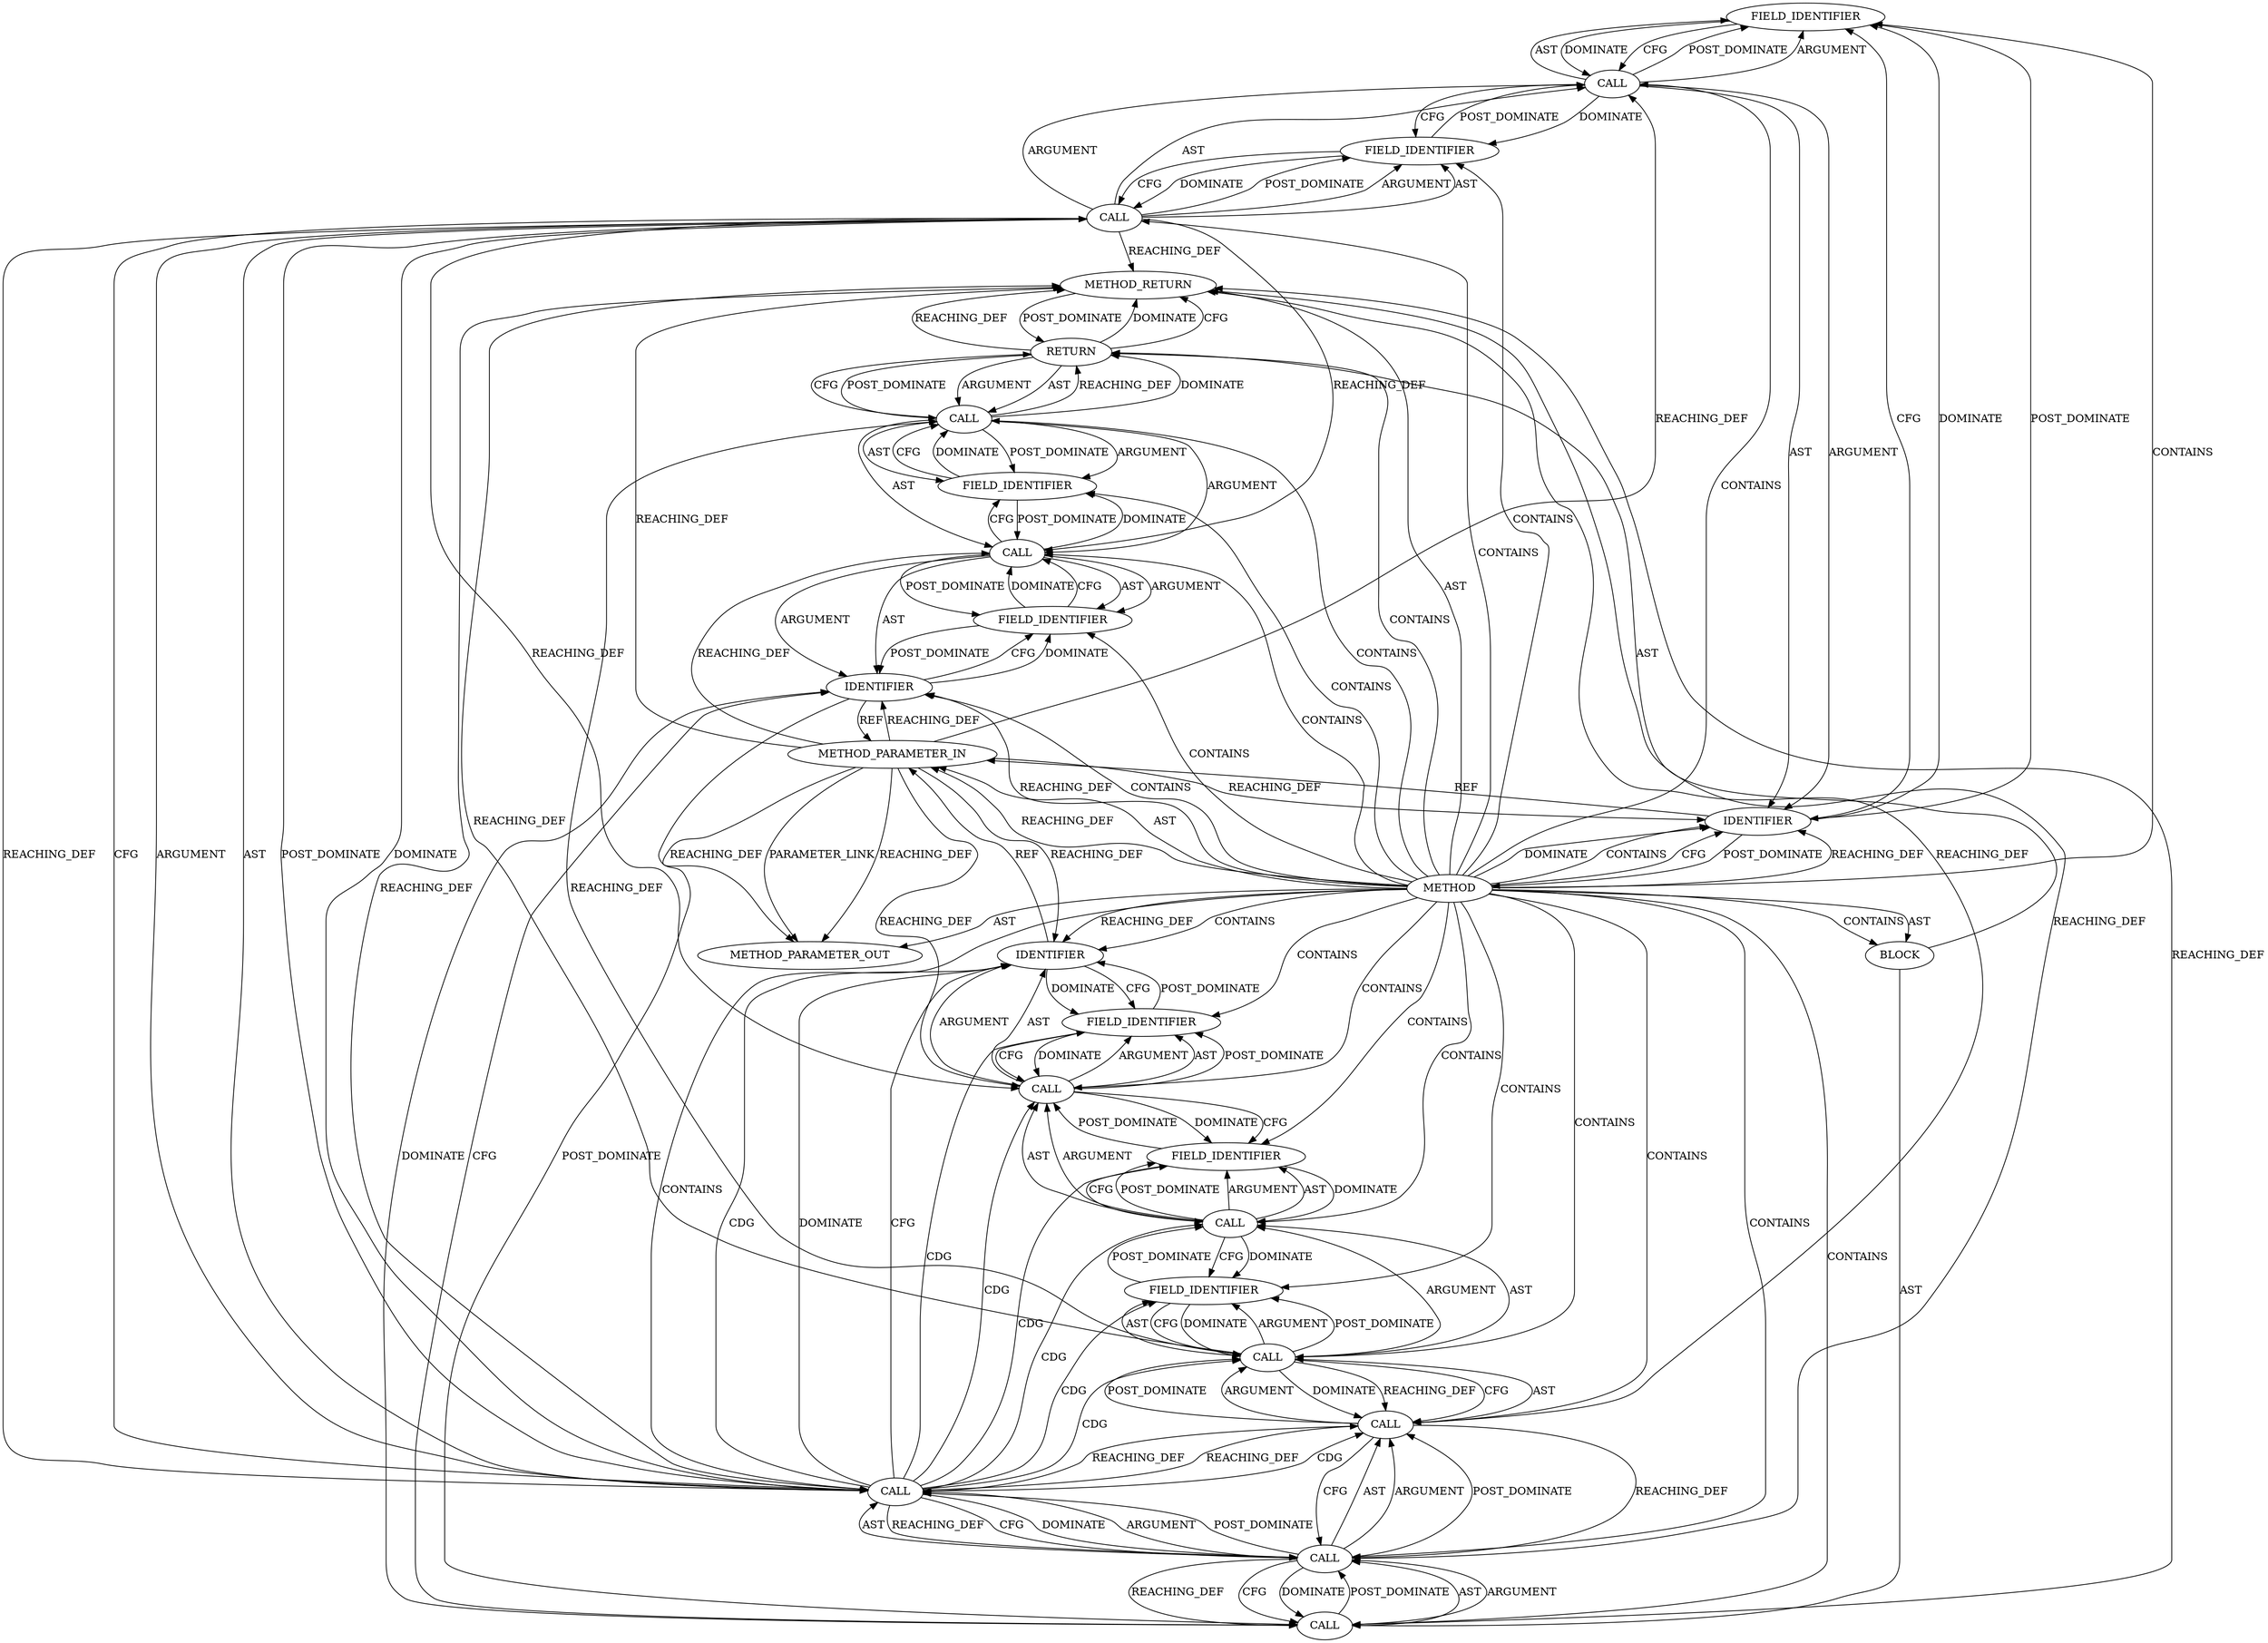digraph {
  442 [label=FIELD_IDENTIFIER ORDER=2 ARGUMENT_INDEX=2 CODE="strp" COLUMN_NUMBER=26 LINE_NUMBER=212 CANONICAL_NAME="strp"]
  453 [label=CALL ORDER=1 ARGUMENT_INDEX=-1 CODE="ctx->strp.anchor" COLUMN_NUMBER=9 METHOD_FULL_NAME="<operator>.fieldAccess" LINE_NUMBER=213 TYPE_FULL_NAME="<empty>" DISPATCH_TYPE="STATIC_DISPATCH" SIGNATURE="" NAME="<operator>.fieldAccess"]
  439 [label=CALL ORDER=1 ARGUMENT_INDEX=1 CODE="ctx->strp.msg_ready" COLUMN_NUMBER=26 METHOD_FULL_NAME="<operator>.fieldAccess" LINE_NUMBER=212 TYPE_FULL_NAME="<empty>" DISPATCH_TYPE="STATIC_DISPATCH" SIGNATURE="" NAME="<operator>.fieldAccess"]
  444 [label=CALL ORDER=2 ARGUMENT_INDEX=2 CODE="!ctx->strp.anchor->len" COLUMN_NUMBER=49 METHOD_FULL_NAME="<operator>.logicalNot" LINE_NUMBER=212 TYPE_FULL_NAME="<empty>" DISPATCH_TYPE="STATIC_DISPATCH" SIGNATURE="" NAME="<operator>.logicalNot"]
  440 [label=CALL ORDER=1 ARGUMENT_INDEX=1 CODE="ctx->strp" COLUMN_NUMBER=26 METHOD_FULL_NAME="<operator>.indirectFieldAccess" LINE_NUMBER=212 TYPE_FULL_NAME="<empty>" DISPATCH_TYPE="STATIC_DISPATCH" SIGNATURE="" NAME="<operator>.indirectFieldAccess"]
  446 [label=CALL ORDER=1 ARGUMENT_INDEX=1 CODE="ctx->strp.anchor" COLUMN_NUMBER=50 METHOD_FULL_NAME="<operator>.fieldAccess" LINE_NUMBER=212 TYPE_FULL_NAME="<empty>" DISPATCH_TYPE="STATIC_DISPATCH" SIGNATURE="" NAME="<operator>.fieldAccess"]
  445 [label=CALL ORDER=1 ARGUMENT_INDEX=1 CODE="ctx->strp.anchor->len" COLUMN_NUMBER=50 METHOD_FULL_NAME="<operator>.indirectFieldAccess" LINE_NUMBER=212 TYPE_FULL_NAME="<empty>" DISPATCH_TYPE="STATIC_DISPATCH" SIGNATURE="" NAME="<operator>.indirectFieldAccess"]
  450 [label=FIELD_IDENTIFIER ORDER=2 ARGUMENT_INDEX=2 CODE="anchor" COLUMN_NUMBER=50 LINE_NUMBER=212 CANONICAL_NAME="anchor"]
  457 [label=FIELD_IDENTIFIER ORDER=2 ARGUMENT_INDEX=2 CODE="anchor" COLUMN_NUMBER=9 LINE_NUMBER=213 CANONICAL_NAME="anchor"]
  434 [label=METHOD_PARAMETER_IN ORDER=1 CODE="struct tls_sw_context_rx *ctx" IS_VARIADIC=false COLUMN_NUMBER=44 LINE_NUMBER=210 TYPE_FULL_NAME="tls_sw_context_rx*" EVALUATION_STRATEGY="BY_VALUE" INDEX=1 NAME="ctx"]
  437 [label=CALL ORDER=1 ARGUMENT_INDEX=1 CODE="!ctx->strp.msg_ready || !ctx->strp.anchor->len" COLUMN_NUMBER=25 METHOD_FULL_NAME="<operator>.logicalOr" LINE_NUMBER=212 TYPE_FULL_NAME="<empty>" DISPATCH_TYPE="STATIC_DISPATCH" SIGNATURE="" NAME="<operator>.logicalOr"]
  448 [label=IDENTIFIER ORDER=1 ARGUMENT_INDEX=1 CODE="ctx" COLUMN_NUMBER=50 LINE_NUMBER=212 TYPE_FULL_NAME="tls_sw_context_rx*" NAME="ctx"]
  438 [label=CALL ORDER=1 ARGUMENT_INDEX=1 CODE="!ctx->strp.msg_ready" COLUMN_NUMBER=25 METHOD_FULL_NAME="<operator>.logicalNot" LINE_NUMBER=212 TYPE_FULL_NAME="<empty>" DISPATCH_TYPE="STATIC_DISPATCH" SIGNATURE="" NAME="<operator>.logicalNot"]
  454 [label=CALL ORDER=1 ARGUMENT_INDEX=1 CODE="ctx->strp" COLUMN_NUMBER=9 METHOD_FULL_NAME="<operator>.indirectFieldAccess" LINE_NUMBER=213 TYPE_FULL_NAME="<empty>" DISPATCH_TYPE="STATIC_DISPATCH" SIGNATURE="" NAME="<operator>.indirectFieldAccess"]
  447 [label=CALL ORDER=1 ARGUMENT_INDEX=1 CODE="ctx->strp" COLUMN_NUMBER=50 METHOD_FULL_NAME="<operator>.indirectFieldAccess" LINE_NUMBER=212 TYPE_FULL_NAME="<empty>" DISPATCH_TYPE="STATIC_DISPATCH" SIGNATURE="" NAME="<operator>.indirectFieldAccess"]
  436 [label=CALL ORDER=1 ARGUMENT_INDEX=-1 CODE="DEBUG_NET_WARN_ON_ONCE(!ctx->strp.msg_ready || !ctx->strp.anchor->len)" COLUMN_NUMBER=2 METHOD_FULL_NAME="DEBUG_NET_WARN_ON_ONCE" LINE_NUMBER=212 TYPE_FULL_NAME="<empty>" DISPATCH_TYPE="STATIC_DISPATCH" SIGNATURE="" NAME="DEBUG_NET_WARN_ON_ONCE"]
  458 [label=METHOD_RETURN ORDER=3 CODE="RET" COLUMN_NUMBER=1 LINE_NUMBER=210 TYPE_FULL_NAME="struct sk_buff" EVALUATION_STRATEGY="BY_VALUE"]
  441 [label=IDENTIFIER ORDER=1 ARGUMENT_INDEX=1 CODE="ctx" COLUMN_NUMBER=26 LINE_NUMBER=212 TYPE_FULL_NAME="tls_sw_context_rx*" NAME="ctx"]
  455 [label=IDENTIFIER ORDER=1 ARGUMENT_INDEX=1 CODE="ctx" COLUMN_NUMBER=9 LINE_NUMBER=213 TYPE_FULL_NAME="tls_sw_context_rx*" NAME="ctx"]
  451 [label=FIELD_IDENTIFIER ORDER=2 ARGUMENT_INDEX=2 CODE="len" COLUMN_NUMBER=50 LINE_NUMBER=212 CANONICAL_NAME="len"]
  449 [label=FIELD_IDENTIFIER ORDER=2 ARGUMENT_INDEX=2 CODE="strp" COLUMN_NUMBER=50 LINE_NUMBER=212 CANONICAL_NAME="strp"]
  456 [label=FIELD_IDENTIFIER ORDER=2 ARGUMENT_INDEX=2 CODE="strp" COLUMN_NUMBER=9 LINE_NUMBER=213 CANONICAL_NAME="strp"]
  452 [label=RETURN ORDER=2 ARGUMENT_INDEX=-1 CODE="return ctx->strp.anchor;" COLUMN_NUMBER=2 LINE_NUMBER=213]
  433 [label=METHOD COLUMN_NUMBER=1 LINE_NUMBER=210 COLUMN_NUMBER_END=1 IS_EXTERNAL=false SIGNATURE="struct sk_buff tls_strp_msg (tls_sw_context_rx*)" NAME="tls_strp_msg" AST_PARENT_TYPE="TYPE_DECL" AST_PARENT_FULL_NAME="tls.h:<global>" ORDER=60 CODE="static inline struct sk_buff *tls_strp_msg(struct tls_sw_context_rx *ctx)
{
	DEBUG_NET_WARN_ON_ONCE(!ctx->strp.msg_ready || !ctx->strp.anchor->len);
	return ctx->strp.anchor;
}" FULL_NAME="tls_strp_msg" LINE_NUMBER_END=214 FILENAME="tls.h"]
  435 [label=BLOCK ORDER=2 ARGUMENT_INDEX=-1 CODE="{
	DEBUG_NET_WARN_ON_ONCE(!ctx->strp.msg_ready || !ctx->strp.anchor->len);
	return ctx->strp.anchor;
}" COLUMN_NUMBER=1 LINE_NUMBER=211 TYPE_FULL_NAME="void"]
  443 [label=FIELD_IDENTIFIER ORDER=2 ARGUMENT_INDEX=2 CODE="msg_ready" COLUMN_NUMBER=26 LINE_NUMBER=212 CANONICAL_NAME="msg_ready"]
  21232 [label=METHOD_PARAMETER_OUT ORDER=1 CODE="struct tls_sw_context_rx *ctx" IS_VARIADIC=false COLUMN_NUMBER=44 LINE_NUMBER=210 TYPE_FULL_NAME="tls_sw_context_rx*" EVALUATION_STRATEGY="BY_VALUE" INDEX=1 NAME="ctx"]
  437 -> 438 [label=ARGUMENT ]
  445 -> 444 [label=DOMINATE ]
  433 -> 455 [label=REACHING_DEF VARIABLE=""]
  436 -> 455 [label=DOMINATE ]
  446 -> 450 [label=POST_DOMINATE ]
  437 -> 444 [label=AST ]
  434 -> 458 [label=REACHING_DEF VARIABLE="ctx"]
  433 -> 439 [label=CONTAINS ]
  437 -> 444 [label=ARGUMENT ]
  433 -> 455 [label=CONTAINS ]
  448 -> 449 [label=DOMINATE ]
  435 -> 436 [label=AST ]
  433 -> 434 [label=AST ]
  433 -> 441 [label=REACHING_DEF VARIABLE=""]
  437 -> 436 [label=REACHING_DEF VARIABLE="!ctx->strp.msg_ready || !ctx->strp.anchor->len"]
  433 -> 450 [label=CONTAINS ]
  440 -> 442 [label=POST_DOMINATE ]
  441 -> 442 [label=CFG ]
  455 -> 456 [label=CFG ]
  444 -> 437 [label=REACHING_DEF VARIABLE="!ctx->strp.anchor->len"]
  439 -> 443 [label=POST_DOMINATE ]
  434 -> 441 [label=REACHING_DEF VARIABLE="ctx"]
  437 -> 438 [label=POST_DOMINATE ]
  445 -> 451 [label=ARGUMENT ]
  433 -> 441 [label=DOMINATE ]
  454 -> 455 [label=ARGUMENT ]
  438 -> 445 [label=CDG ]
  444 -> 445 [label=AST ]
  433 -> 446 [label=CONTAINS ]
  436 -> 437 [label=POST_DOMINATE ]
  456 -> 454 [label=DOMINATE ]
  433 -> 454 [label=CONTAINS ]
  433 -> 458 [label=AST ]
  437 -> 458 [label=REACHING_DEF VARIABLE="!ctx->strp.msg_ready || !ctx->strp.anchor->len"]
  453 -> 452 [label=REACHING_DEF VARIABLE="ctx->strp.anchor"]
  457 -> 454 [label=POST_DOMINATE ]
  445 -> 451 [label=POST_DOMINATE ]
  449 -> 448 [label=POST_DOMINATE ]
  446 -> 450 [label=ARGUMENT ]
  450 -> 447 [label=POST_DOMINATE ]
  447 -> 448 [label=ARGUMENT ]
  434 -> 447 [label=REACHING_DEF VARIABLE="ctx"]
  433 -> 452 [label=CONTAINS ]
  439 -> 438 [label=DOMINATE ]
  443 -> 439 [label=DOMINATE ]
  448 -> 449 [label=CFG ]
  437 -> 444 [label=POST_DOMINATE ]
  441 -> 442 [label=DOMINATE ]
  434 -> 454 [label=REACHING_DEF VARIABLE="ctx"]
  433 -> 443 [label=CONTAINS ]
  438 -> 444 [label=REACHING_DEF VARIABLE="!ctx->strp.msg_ready"]
  433 -> 440 [label=CONTAINS ]
  433 -> 448 [label=REACHING_DEF VARIABLE=""]
  447 -> 449 [label=ARGUMENT ]
  452 -> 458 [label=DOMINATE ]
  438 -> 444 [label=CDG ]
  436 -> 437 [label=AST ]
  440 -> 443 [label=DOMINATE ]
  446 -> 447 [label=ARGUMENT ]
  438 -> 439 [label=ARGUMENT ]
  438 -> 448 [label=CDG ]
  433 -> 444 [label=CONTAINS ]
  456 -> 455 [label=POST_DOMINATE ]
  448 -> 434 [label=REF ]
  438 -> 449 [label=CDG ]
  440 -> 441 [label=ARGUMENT ]
  452 -> 453 [label=AST ]
  439 -> 438 [label=REACHING_DEF VARIABLE="ctx->strp.msg_ready"]
  455 -> 456 [label=DOMINATE ]
  437 -> 436 [label=CFG ]
  433 -> 441 [label=CONTAINS ]
  446 -> 450 [label=AST ]
  444 -> 437 [label=CFG ]
  444 -> 445 [label=POST_DOMINATE ]
  433 -> 457 [label=CONTAINS ]
  453 -> 457 [label=POST_DOMINATE ]
  454 -> 457 [label=DOMINATE ]
  440 -> 443 [label=CFG ]
  455 -> 434 [label=REF ]
  439 -> 447 [label=REACHING_DEF VARIABLE="ctx->strp.msg_ready"]
  438 -> 439 [label=AST ]
  449 -> 447 [label=CFG ]
  434 -> 21232 [label=PARAMETER_LINK ]
  439 -> 438 [label=CFG ]
  440 -> 441 [label=AST ]
  454 -> 457 [label=CFG ]
  446 -> 447 [label=AST ]
  453 -> 454 [label=AST ]
  452 -> 458 [label=CFG ]
  446 -> 451 [label=CFG ]
  452 -> 458 [label=REACHING_DEF VARIABLE="<RET>"]
  438 -> 450 [label=CDG ]
  454 -> 456 [label=AST ]
  440 -> 442 [label=ARGUMENT ]
  435 -> 452 [label=AST ]
  433 -> 448 [label=CONTAINS ]
  433 -> 21232 [label=AST ]
  433 -> 453 [label=CONTAINS ]
  438 -> 458 [label=REACHING_DEF VARIABLE="!ctx->strp.msg_ready"]
  458 -> 452 [label=POST_DOMINATE ]
  438 -> 448 [label=DOMINATE ]
  433 -> 437 [label=CONTAINS ]
  434 -> 455 [label=REACHING_DEF VARIABLE="ctx"]
  433 -> 445 [label=CONTAINS ]
  454 -> 456 [label=ARGUMENT ]
  434 -> 440 [label=REACHING_DEF VARIABLE="ctx"]
  445 -> 444 [label=REACHING_DEF VARIABLE="ctx->strp.anchor->len"]
  445 -> 453 [label=REACHING_DEF VARIABLE="ctx->strp.anchor->len"]
  434 -> 448 [label=REACHING_DEF VARIABLE="ctx"]
  445 -> 444 [label=CFG ]
  453 -> 457 [label=ARGUMENT ]
  450 -> 446 [label=DOMINATE ]
  449 -> 447 [label=DOMINATE ]
  451 -> 445 [label=DOMINATE ]
  443 -> 439 [label=CFG ]
  433 -> 449 [label=CONTAINS ]
  436 -> 455 [label=CFG ]
  442 -> 440 [label=DOMINATE ]
  438 -> 447 [label=CDG ]
  455 -> 436 [label=POST_DOMINATE ]
  439 -> 454 [label=REACHING_DEF VARIABLE="ctx->strp.msg_ready"]
  454 -> 456 [label=POST_DOMINATE ]
  457 -> 453 [label=CFG ]
  438 -> 437 [label=REACHING_DEF VARIABLE="!ctx->strp.msg_ready"]
  447 -> 449 [label=AST ]
  440 -> 442 [label=AST ]
  452 -> 453 [label=POST_DOMINATE ]
  443 -> 440 [label=POST_DOMINATE ]
  451 -> 445 [label=CFG ]
  439 -> 443 [label=ARGUMENT ]
  442 -> 441 [label=POST_DOMINATE ]
  438 -> 446 [label=CDG ]
  451 -> 446 [label=POST_DOMINATE ]
  439 -> 458 [label=REACHING_DEF VARIABLE="ctx->strp.msg_ready"]
  433 -> 438 [label=CONTAINS ]
  456 -> 454 [label=CFG ]
  452 -> 453 [label=ARGUMENT ]
  444 -> 445 [label=ARGUMENT ]
  445 -> 458 [label=REACHING_DEF VARIABLE="ctx->strp.anchor->len"]
  436 -> 437 [label=ARGUMENT ]
  433 -> 447 [label=CONTAINS ]
  433 -> 456 [label=CONTAINS ]
  438 -> 451 [label=CDG ]
  433 -> 435 [label=CONTAINS ]
  433 -> 451 [label=CONTAINS ]
  441 -> 433 [label=POST_DOMINATE ]
  433 -> 436 [label=CONTAINS ]
  437 -> 436 [label=DOMINATE ]
  446 -> 451 [label=DOMINATE ]
  444 -> 438 [label=REACHING_DEF VARIABLE="!ctx->strp.anchor->len"]
  438 -> 448 [label=CFG ]
  433 -> 435 [label=AST ]
  445 -> 446 [label=ARGUMENT ]
  433 -> 442 [label=CONTAINS ]
  433 -> 441 [label=CFG ]
  453 -> 454 [label=ARGUMENT ]
  447 -> 450 [label=DOMINATE ]
  442 -> 440 [label=CFG ]
  438 -> 439 [label=POST_DOMINATE ]
  453 -> 452 [label=DOMINATE ]
  441 -> 434 [label=REF ]
  439 -> 443 [label=AST ]
  447 -> 450 [label=CFG ]
  445 -> 446 [label=AST ]
  453 -> 452 [label=CFG ]
  434 -> 21232 [label=REACHING_DEF VARIABLE="ctx"]
  434 -> 21232 [label=REACHING_DEF VARIABLE="ctx"]
  438 -> 437 [label=DOMINATE ]
  437 -> 438 [label=AST ]
  444 -> 458 [label=REACHING_DEF VARIABLE="!ctx->strp.anchor->len"]
  436 -> 458 [label=REACHING_DEF VARIABLE="DEBUG_NET_WARN_ON_ONCE(!ctx->strp.msg_ready || !ctx->strp.anchor->len)"]
  450 -> 446 [label=CFG ]
  438 -> 437 [label=CFG ]
  433 -> 434 [label=REACHING_DEF VARIABLE=""]
  447 -> 449 [label=POST_DOMINATE ]
  445 -> 451 [label=AST ]
  439 -> 440 [label=ARGUMENT ]
  439 -> 440 [label=AST ]
  457 -> 453 [label=DOMINATE ]
  453 -> 457 [label=AST ]
  454 -> 455 [label=AST ]
  447 -> 448 [label=AST ]
}
